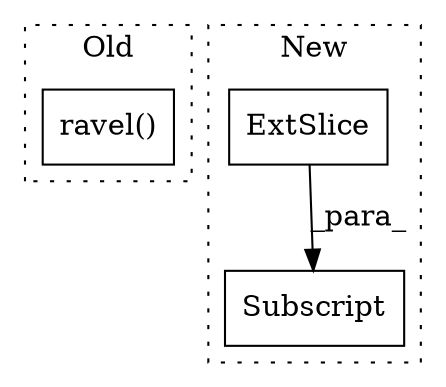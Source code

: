 digraph G {
subgraph cluster0 {
1 [label="ravel()" a="75" s="390" l="26" shape="box"];
label = "Old";
style="dotted";
}
subgraph cluster1 {
2 [label="ExtSlice" a="85" s="528" l="1" shape="box"];
3 [label="Subscript" a="63" s="528,0" l="15,0" shape="box"];
label = "New";
style="dotted";
}
2 -> 3 [label="_para_"];
}